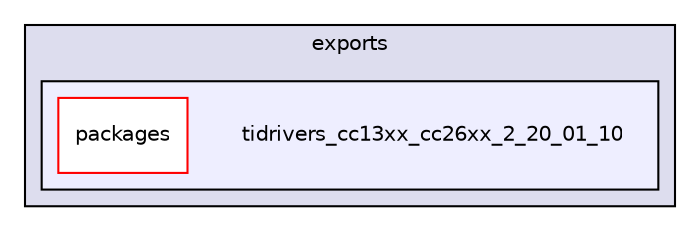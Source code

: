 digraph "tidrivers_cc13xx_cc26xx_2_20_01_10" {
  compound=true
  node [ fontsize="10", fontname="Helvetica"];
  edge [ labelfontsize="10", labelfontname="Helvetica"];
  subgraph clusterdir_8e12c55741910517d775705110406c7c {
    graph [ bgcolor="#ddddee", pencolor="black", label="exports" fontname="Helvetica", fontsize="10", URL="dir_8e12c55741910517d775705110406c7c.html"]
  subgraph clusterdir_4427812c34aba6ec99f39f8627c59ccf {
    graph [ bgcolor="#eeeeff", pencolor="black", label="" URL="dir_4427812c34aba6ec99f39f8627c59ccf.html"];
    dir_4427812c34aba6ec99f39f8627c59ccf [shape=plaintext label="tidrivers_cc13xx_cc26xx_2_20_01_10"];
    dir_f390b8b0184fdc524e4e5d621b62d714 [shape=box label="packages" color="red" fillcolor="white" style="filled" URL="dir_f390b8b0184fdc524e4e5d621b62d714.html"];
  }
  }
}
